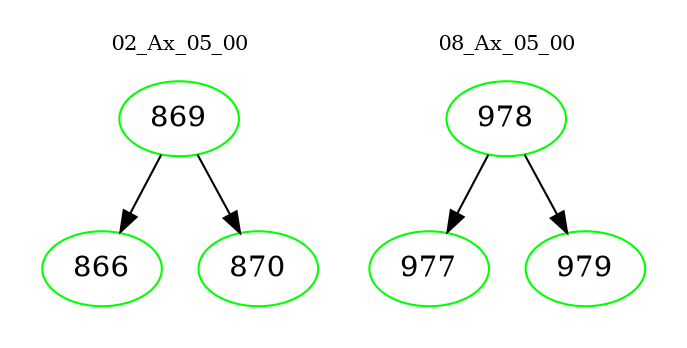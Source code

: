 digraph{
subgraph cluster_0 {
color = white
label = "02_Ax_05_00";
fontsize=10;
T0_869 [label="869", color="green"]
T0_869 -> T0_866 [color="black"]
T0_866 [label="866", color="green"]
T0_869 -> T0_870 [color="black"]
T0_870 [label="870", color="green"]
}
subgraph cluster_1 {
color = white
label = "08_Ax_05_00";
fontsize=10;
T1_978 [label="978", color="green"]
T1_978 -> T1_977 [color="black"]
T1_977 [label="977", color="green"]
T1_978 -> T1_979 [color="black"]
T1_979 [label="979", color="green"]
}
}

